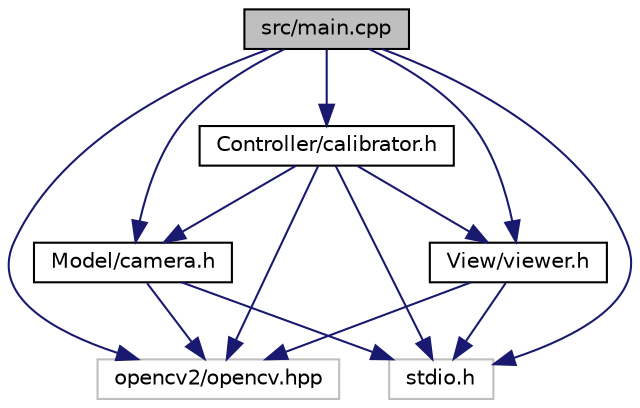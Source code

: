 digraph "src/main.cpp"
{
 // LATEX_PDF_SIZE
  edge [fontname="Helvetica",fontsize="10",labelfontname="Helvetica",labelfontsize="10"];
  node [fontname="Helvetica",fontsize="10",shape=record];
  Node1 [label="src/main.cpp",height=0.2,width=0.4,color="black", fillcolor="grey75", style="filled", fontcolor="black",tooltip="File containing the main fonction."];
  Node1 -> Node2 [color="midnightblue",fontsize="10",style="solid"];
  Node2 [label="opencv2/opencv.hpp",height=0.2,width=0.4,color="grey75", fillcolor="white", style="filled",tooltip=" "];
  Node1 -> Node3 [color="midnightblue",fontsize="10",style="solid"];
  Node3 [label="stdio.h",height=0.2,width=0.4,color="grey75", fillcolor="white", style="filled",tooltip=" "];
  Node1 -> Node4 [color="midnightblue",fontsize="10",style="solid"];
  Node4 [label="Model/camera.h",height=0.2,width=0.4,color="black", fillcolor="white", style="filled",URL="$camera_8h.html",tooltip="Header of the camera.cpp file."];
  Node4 -> Node3 [color="midnightblue",fontsize="10",style="solid"];
  Node4 -> Node2 [color="midnightblue",fontsize="10",style="solid"];
  Node1 -> Node5 [color="midnightblue",fontsize="10",style="solid"];
  Node5 [label="View/viewer.h",height=0.2,width=0.4,color="black", fillcolor="white", style="filled",URL="$viewer_8h.html",tooltip="Header of the viewer.cpp file."];
  Node5 -> Node2 [color="midnightblue",fontsize="10",style="solid"];
  Node5 -> Node3 [color="midnightblue",fontsize="10",style="solid"];
  Node1 -> Node6 [color="midnightblue",fontsize="10",style="solid"];
  Node6 [label="Controller/calibrator.h",height=0.2,width=0.4,color="black", fillcolor="white", style="filled",URL="$calibrator_8h.html",tooltip="Header of the calibrator.cpp file."];
  Node6 -> Node2 [color="midnightblue",fontsize="10",style="solid"];
  Node6 -> Node3 [color="midnightblue",fontsize="10",style="solid"];
  Node6 -> Node5 [color="midnightblue",fontsize="10",style="solid"];
  Node6 -> Node4 [color="midnightblue",fontsize="10",style="solid"];
}
